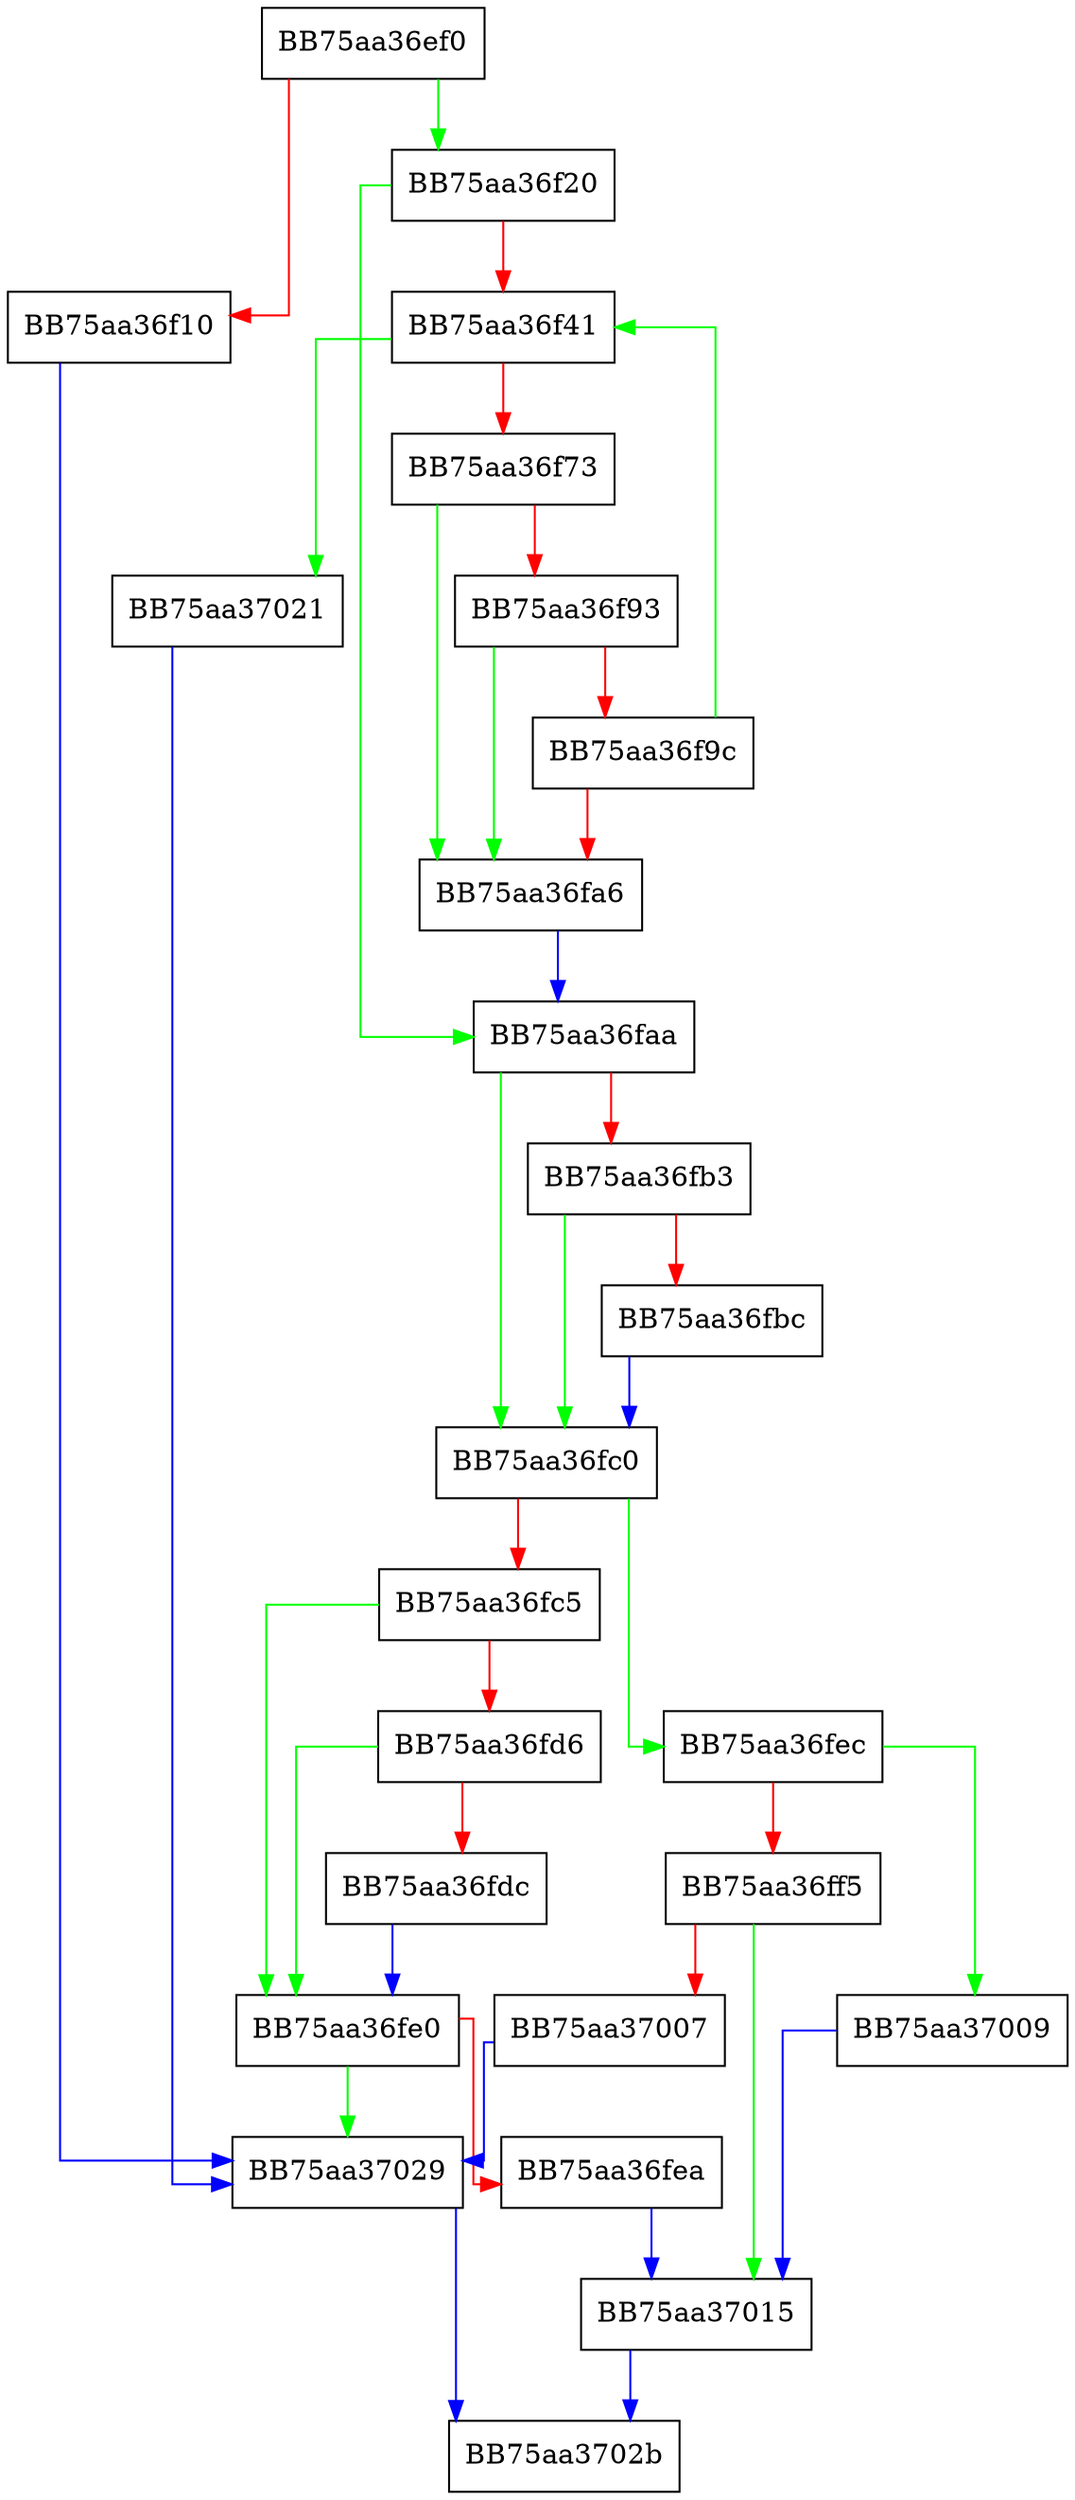 digraph unwind_long_set_repeat {
  node [shape="box"];
  graph [splines=ortho];
  BB75aa36ef0 -> BB75aa36f20 [color="green"];
  BB75aa36ef0 -> BB75aa36f10 [color="red"];
  BB75aa36f10 -> BB75aa37029 [color="blue"];
  BB75aa36f20 -> BB75aa36faa [color="green"];
  BB75aa36f20 -> BB75aa36f41 [color="red"];
  BB75aa36f41 -> BB75aa37021 [color="green"];
  BB75aa36f41 -> BB75aa36f73 [color="red"];
  BB75aa36f73 -> BB75aa36fa6 [color="green"];
  BB75aa36f73 -> BB75aa36f93 [color="red"];
  BB75aa36f93 -> BB75aa36fa6 [color="green"];
  BB75aa36f93 -> BB75aa36f9c [color="red"];
  BB75aa36f9c -> BB75aa36f41 [color="green"];
  BB75aa36f9c -> BB75aa36fa6 [color="red"];
  BB75aa36fa6 -> BB75aa36faa [color="blue"];
  BB75aa36faa -> BB75aa36fc0 [color="green"];
  BB75aa36faa -> BB75aa36fb3 [color="red"];
  BB75aa36fb3 -> BB75aa36fc0 [color="green"];
  BB75aa36fb3 -> BB75aa36fbc [color="red"];
  BB75aa36fbc -> BB75aa36fc0 [color="blue"];
  BB75aa36fc0 -> BB75aa36fec [color="green"];
  BB75aa36fc0 -> BB75aa36fc5 [color="red"];
  BB75aa36fc5 -> BB75aa36fe0 [color="green"];
  BB75aa36fc5 -> BB75aa36fd6 [color="red"];
  BB75aa36fd6 -> BB75aa36fe0 [color="green"];
  BB75aa36fd6 -> BB75aa36fdc [color="red"];
  BB75aa36fdc -> BB75aa36fe0 [color="blue"];
  BB75aa36fe0 -> BB75aa37029 [color="green"];
  BB75aa36fe0 -> BB75aa36fea [color="red"];
  BB75aa36fea -> BB75aa37015 [color="blue"];
  BB75aa36fec -> BB75aa37009 [color="green"];
  BB75aa36fec -> BB75aa36ff5 [color="red"];
  BB75aa36ff5 -> BB75aa37015 [color="green"];
  BB75aa36ff5 -> BB75aa37007 [color="red"];
  BB75aa37007 -> BB75aa37029 [color="blue"];
  BB75aa37009 -> BB75aa37015 [color="blue"];
  BB75aa37015 -> BB75aa3702b [color="blue"];
  BB75aa37021 -> BB75aa37029 [color="blue"];
  BB75aa37029 -> BB75aa3702b [color="blue"];
}